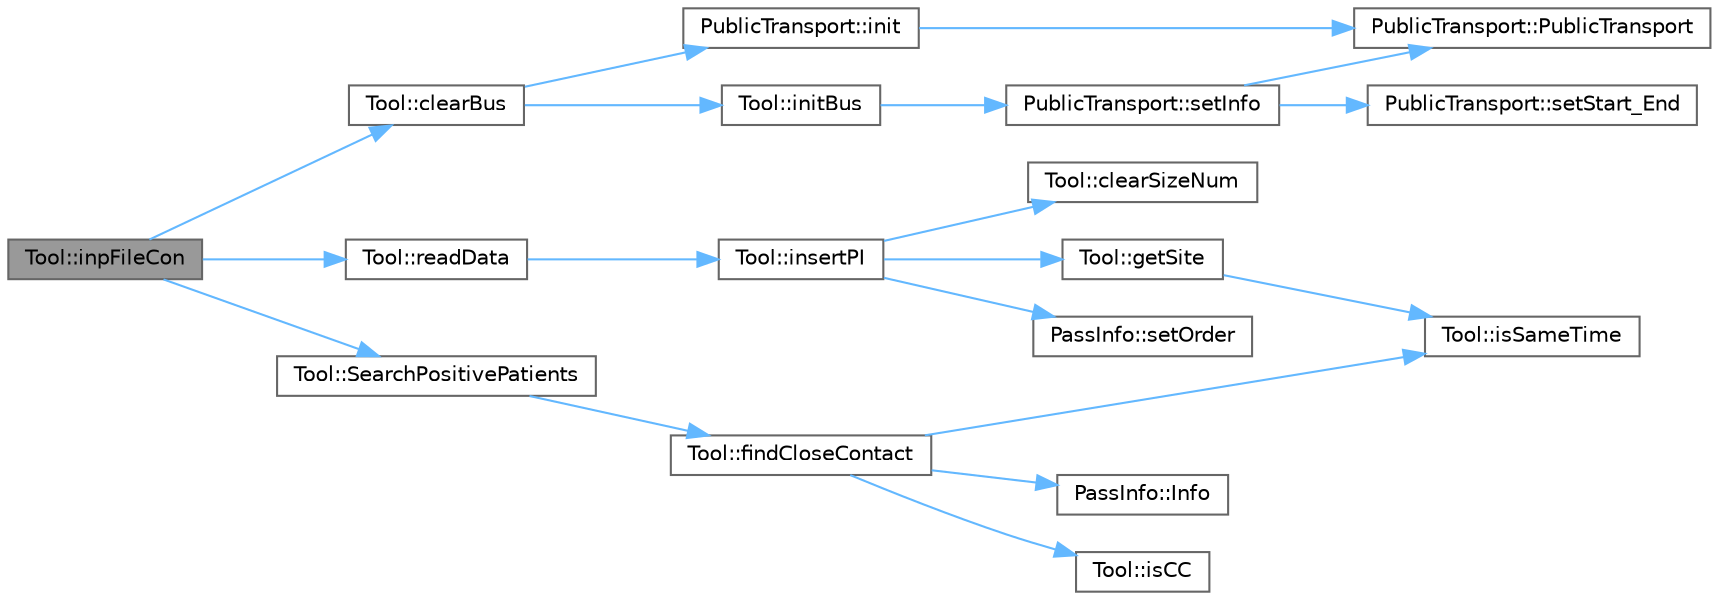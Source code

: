 digraph "Tool::inpFileCon"
{
 // LATEX_PDF_SIZE
  bgcolor="transparent";
  edge [fontname=Helvetica,fontsize=10,labelfontname=Helvetica,labelfontsize=10];
  node [fontname=Helvetica,fontsize=10,shape=box,height=0.2,width=0.4];
  rankdir="LR";
  Node1 [label="Tool::inpFileCon",height=0.2,width=0.4,color="gray40", fillcolor="grey60", style="filled", fontcolor="black",tooltip=" "];
  Node1 -> Node2 [color="steelblue1",style="solid"];
  Node2 [label="Tool::clearBus",height=0.2,width=0.4,color="grey40", fillcolor="white", style="filled",URL="$class_tool.html#a620c05779a2f83ca0cf8c06494dcbb4d",tooltip=" "];
  Node2 -> Node3 [color="steelblue1",style="solid"];
  Node3 [label="PublicTransport::init",height=0.2,width=0.4,color="grey40", fillcolor="white", style="filled",URL="$class_public_transport.html#a84c6f84ec1531a111d3fd4c133f5cae2",tooltip=" "];
  Node3 -> Node4 [color="steelblue1",style="solid"];
  Node4 [label="PublicTransport::PublicTransport",height=0.2,width=0.4,color="grey40", fillcolor="white", style="filled",URL="$class_public_transport.html#a9f0f499787be68176da4499798709ecb",tooltip=" "];
  Node2 -> Node5 [color="steelblue1",style="solid"];
  Node5 [label="Tool::initBus",height=0.2,width=0.4,color="grey40", fillcolor="white", style="filled",URL="$class_tool.html#a6840d3b123c12e7169cee7319db8bc79",tooltip=" "];
  Node5 -> Node6 [color="steelblue1",style="solid"];
  Node6 [label="PublicTransport::setInfo",height=0.2,width=0.4,color="grey40", fillcolor="white", style="filled",URL="$class_public_transport.html#aa8468bb3e9a726a2ff03ac62c3c3be58",tooltip=" "];
  Node6 -> Node4 [color="steelblue1",style="solid"];
  Node6 -> Node7 [color="steelblue1",style="solid"];
  Node7 [label="PublicTransport::setStart_End",height=0.2,width=0.4,color="grey40", fillcolor="white", style="filled",URL="$class_public_transport.html#a2581aa812dc0e266a11df4ee35d1fc10",tooltip=" "];
  Node1 -> Node8 [color="steelblue1",style="solid"];
  Node8 [label="Tool::readData",height=0.2,width=0.4,color="grey40", fillcolor="white", style="filled",URL="$class_tool.html#a92bd5a4e3fe5524520d10b9bc5c6eb73",tooltip=" "];
  Node8 -> Node9 [color="steelblue1",style="solid"];
  Node9 [label="Tool::insertPI",height=0.2,width=0.4,color="grey40", fillcolor="white", style="filled",URL="$class_tool.html#ad5e0411a61f42a5b6b6693eb29a509f1",tooltip=" "];
  Node9 -> Node10 [color="steelblue1",style="solid"];
  Node10 [label="Tool::clearSizeNum",height=0.2,width=0.4,color="grey40", fillcolor="white", style="filled",URL="$class_tool.html#aa1b42f59ce28eb5e2b31cb3f018b445f",tooltip=" "];
  Node9 -> Node11 [color="steelblue1",style="solid"];
  Node11 [label="Tool::getSite",height=0.2,width=0.4,color="grey40", fillcolor="white", style="filled",URL="$class_tool.html#a33159fc2caa88be64cac05a1d1f033b9",tooltip=" "];
  Node11 -> Node12 [color="steelblue1",style="solid"];
  Node12 [label="Tool::isSameTime",height=0.2,width=0.4,color="grey40", fillcolor="white", style="filled",URL="$class_tool.html#adf29537c8c743fb3a899b653850e3f3a",tooltip=" "];
  Node9 -> Node13 [color="steelblue1",style="solid"];
  Node13 [label="PassInfo::setOrder",height=0.2,width=0.4,color="grey40", fillcolor="white", style="filled",URL="$class_pass_info.html#a56ceb8a46863a0615a3a63a76dd45494",tooltip=" "];
  Node1 -> Node14 [color="steelblue1",style="solid"];
  Node14 [label="Tool::SearchPositivePatients",height=0.2,width=0.4,color="grey40", fillcolor="white", style="filled",URL="$class_tool.html#a2a58212183a529ec0f6e6bfa07ba890c",tooltip=" "];
  Node14 -> Node15 [color="steelblue1",style="solid"];
  Node15 [label="Tool::findCloseContact",height=0.2,width=0.4,color="grey40", fillcolor="white", style="filled",URL="$class_tool.html#a3b52d9a5cfb1c0ebe8096dc9db796aa1",tooltip=" "];
  Node15 -> Node16 [color="steelblue1",style="solid"];
  Node16 [label="PassInfo::Info",height=0.2,width=0.4,color="grey40", fillcolor="white", style="filled",URL="$class_pass_info.html#a9223156da3341f5f0e2982a51d9e4e07",tooltip=" "];
  Node15 -> Node17 [color="steelblue1",style="solid"];
  Node17 [label="Tool::isCC",height=0.2,width=0.4,color="grey40", fillcolor="white", style="filled",URL="$class_tool.html#a6eedae1e44e1938b0bf0813c422f34f2",tooltip=" "];
  Node15 -> Node12 [color="steelblue1",style="solid"];
}
